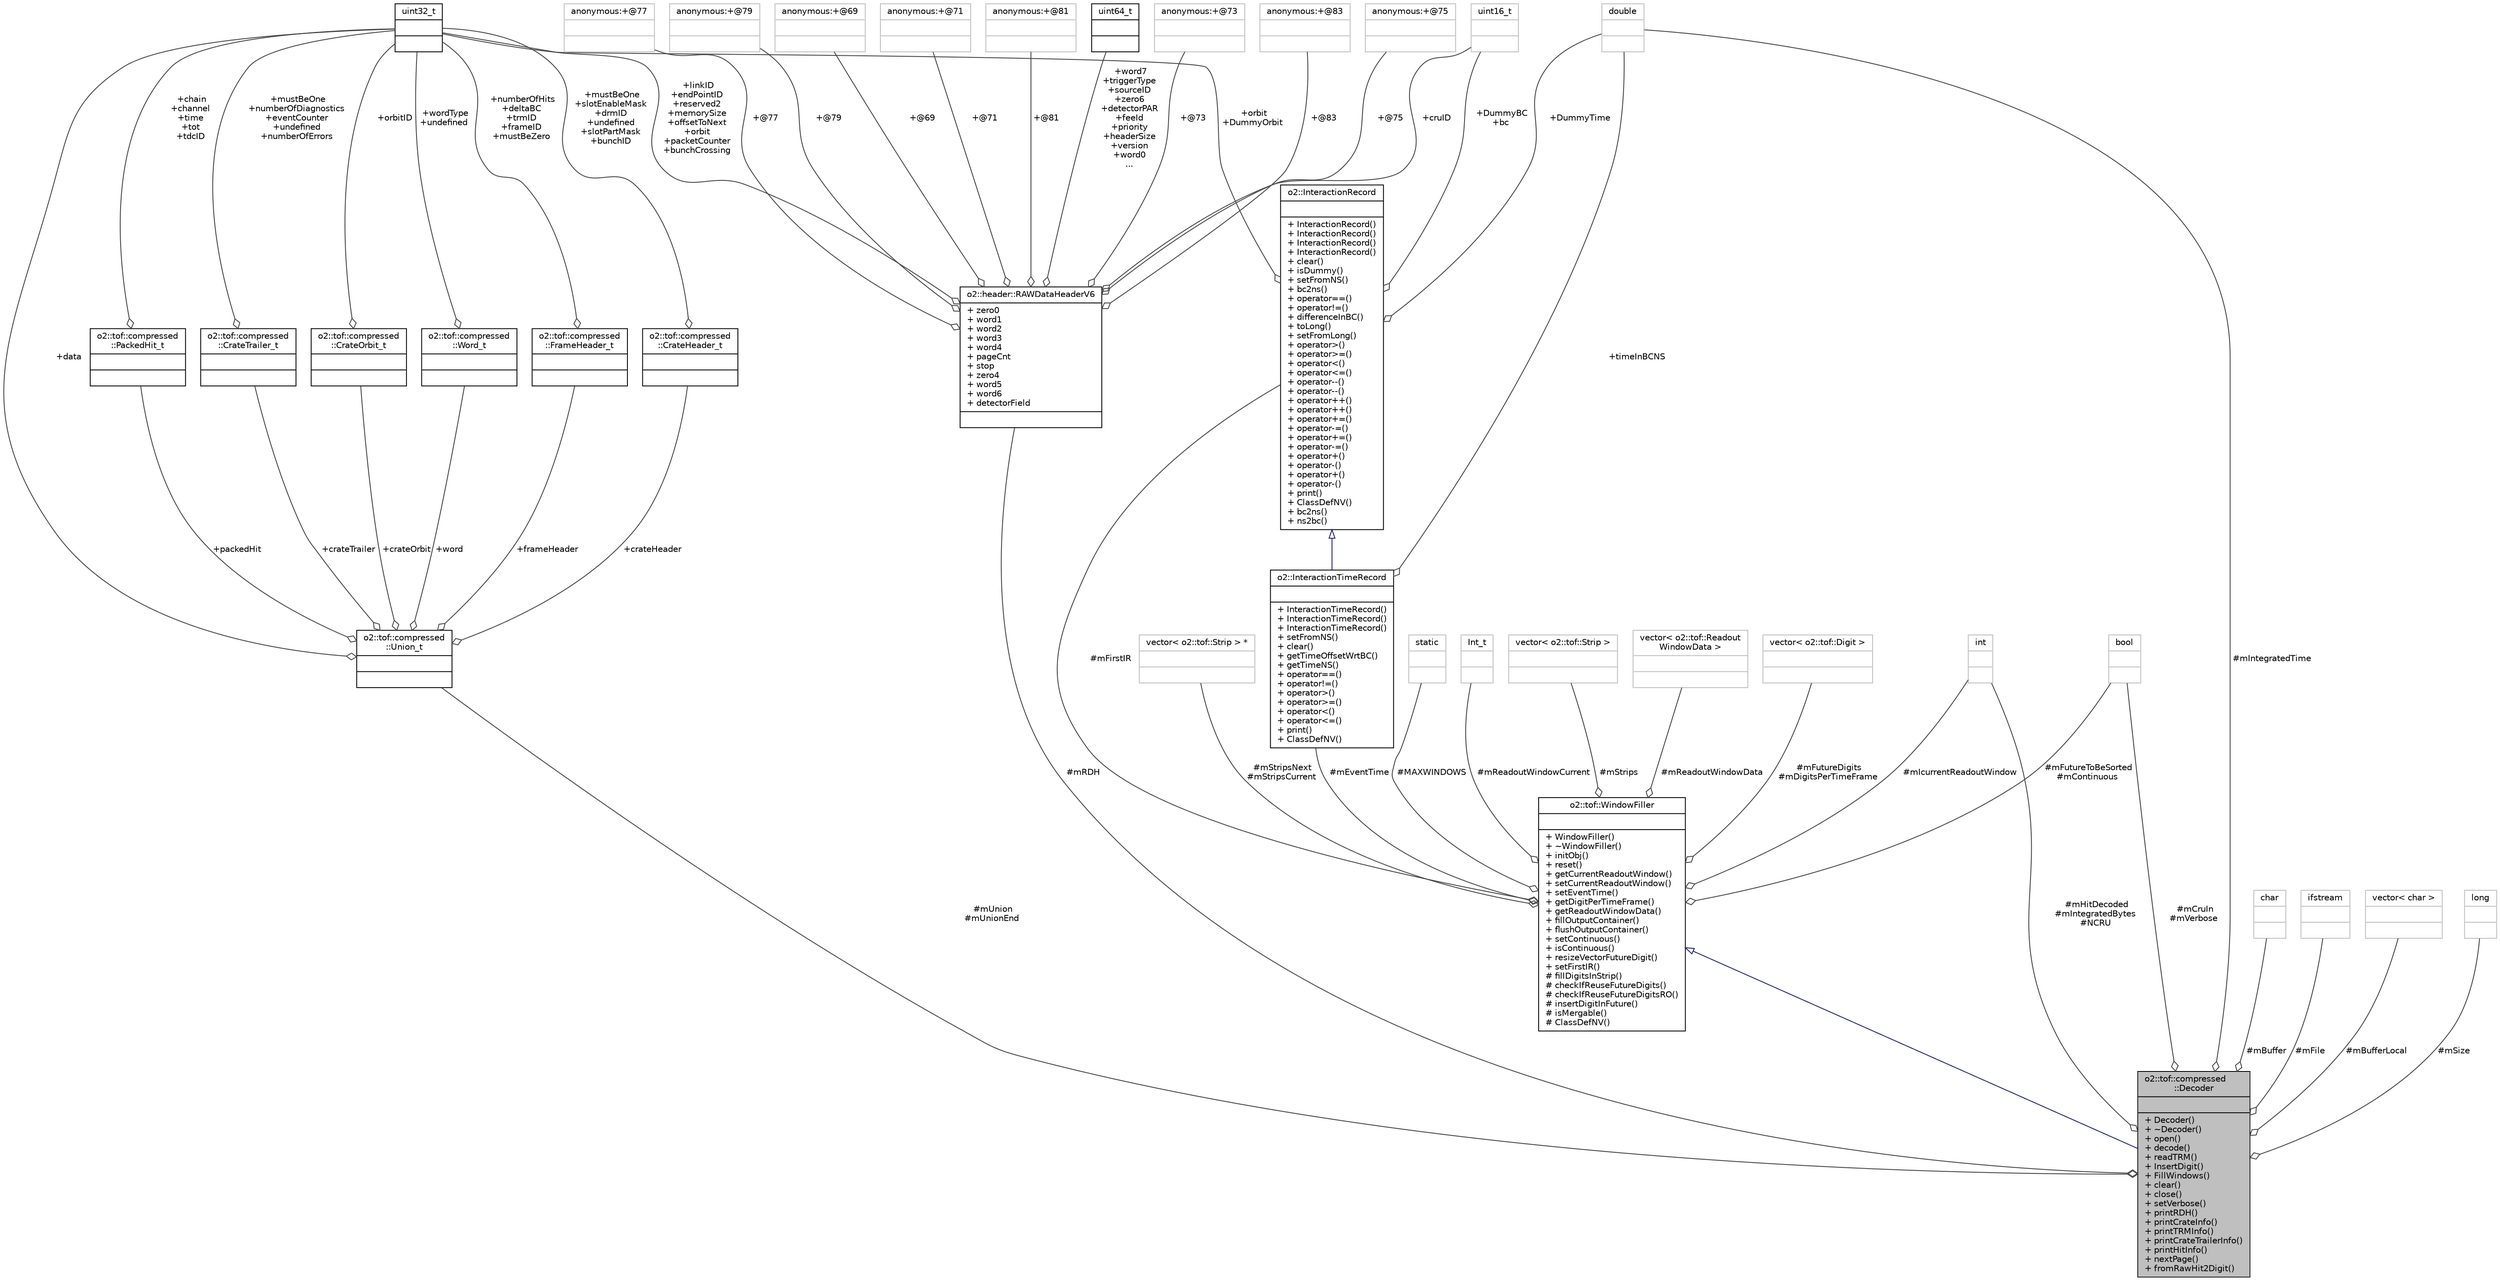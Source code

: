 digraph "o2::tof::compressed::Decoder"
{
 // INTERACTIVE_SVG=YES
  bgcolor="transparent";
  edge [fontname="Helvetica",fontsize="10",labelfontname="Helvetica",labelfontsize="10"];
  node [fontname="Helvetica",fontsize="10",shape=record];
  Node2 [label="{o2::tof::compressed\l::Decoder\n||+ Decoder()\l+ ~Decoder()\l+ open()\l+ decode()\l+ readTRM()\l+ InsertDigit()\l+ FillWindows()\l+ clear()\l+ close()\l+ setVerbose()\l+ printRDH()\l+ printCrateInfo()\l+ printTRMInfo()\l+ printCrateTrailerInfo()\l+ printHitInfo()\l+ nextPage()\l+ fromRawHit2Digit()\l}",height=0.2,width=0.4,color="black", fillcolor="grey75", style="filled", fontcolor="black"];
  Node3 -> Node2 [dir="back",color="midnightblue",fontsize="10",style="solid",arrowtail="onormal",fontname="Helvetica"];
  Node3 [label="{o2::tof::WindowFiller\n||+ WindowFiller()\l+ ~WindowFiller()\l+ initObj()\l+ reset()\l+ getCurrentReadoutWindow()\l+ setCurrentReadoutWindow()\l+ setEventTime()\l+ getDigitPerTimeFrame()\l+ getReadoutWindowData()\l+ fillOutputContainer()\l+ flushOutputContainer()\l+ setContinuous()\l+ isContinuous()\l+ resizeVectorFutureDigit()\l+ setFirstIR()\l# fillDigitsInStrip()\l# checkIfReuseFutureDigits()\l# checkIfReuseFutureDigitsRO()\l# insertDigitInFuture()\l# isMergable()\l# ClassDefNV()\l}",height=0.2,width=0.4,color="black",URL="$db/d26/classo2_1_1tof_1_1WindowFiller.html"];
  Node4 -> Node3 [color="grey25",fontsize="10",style="solid",label=" #mStripsNext\n#mStripsCurrent" ,arrowhead="odiamond",fontname="Helvetica"];
  Node4 [label="{vector\< o2::tof::Strip \> *\n||}",height=0.2,width=0.4,color="grey75"];
  Node5 -> Node3 [color="grey25",fontsize="10",style="solid",label=" #mFirstIR" ,arrowhead="odiamond",fontname="Helvetica"];
  Node5 [label="{o2::InteractionRecord\n||+ InteractionRecord()\l+ InteractionRecord()\l+ InteractionRecord()\l+ InteractionRecord()\l+ clear()\l+ isDummy()\l+ setFromNS()\l+ bc2ns()\l+ operator==()\l+ operator!=()\l+ differenceInBC()\l+ toLong()\l+ setFromLong()\l+ operator\>()\l+ operator\>=()\l+ operator\<()\l+ operator\<=()\l+ operator--()\l+ operator--()\l+ operator++()\l+ operator++()\l+ operator+=()\l+ operator-=()\l+ operator+=()\l+ operator-=()\l+ operator+()\l+ operator-()\l+ operator+()\l+ operator-()\l+ print()\l+ ClassDefNV()\l+ bc2ns()\l+ ns2bc()\l}",height=0.2,width=0.4,color="black",URL="$d1/d21/structo2_1_1InteractionRecord.html"];
  Node6 -> Node5 [color="grey25",fontsize="10",style="solid",label=" +DummyTime" ,arrowhead="odiamond",fontname="Helvetica"];
  Node6 [label="{double\n||}",height=0.2,width=0.4,color="grey75"];
  Node7 -> Node5 [color="grey25",fontsize="10",style="solid",label=" +DummyBC\n+bc" ,arrowhead="odiamond",fontname="Helvetica"];
  Node7 [label="{uint16_t\n||}",height=0.2,width=0.4,color="grey75"];
  Node8 -> Node5 [color="grey25",fontsize="10",style="solid",label=" +orbit\n+DummyOrbit" ,arrowhead="odiamond",fontname="Helvetica"];
  Node8 [label="{uint32_t\n||}",height=0.2,width=0.4,color="black",URL="$d3/d87/classuint32__t.html"];
  Node9 -> Node3 [color="grey25",fontsize="10",style="solid",label=" #mStrips" ,arrowhead="odiamond",fontname="Helvetica"];
  Node9 [label="{vector\< o2::tof::Strip \>\n||}",height=0.2,width=0.4,color="grey75"];
  Node10 -> Node3 [color="grey25",fontsize="10",style="solid",label=" #mReadoutWindowData" ,arrowhead="odiamond",fontname="Helvetica"];
  Node10 [label="{vector\< o2::tof::Readout\lWindowData \>\n||}",height=0.2,width=0.4,color="grey75"];
  Node11 -> Node3 [color="grey25",fontsize="10",style="solid",label=" #mFutureDigits\n#mDigitsPerTimeFrame" ,arrowhead="odiamond",fontname="Helvetica"];
  Node11 [label="{vector\< o2::tof::Digit \>\n||}",height=0.2,width=0.4,color="grey75"];
  Node12 -> Node3 [color="grey25",fontsize="10",style="solid",label=" #mIcurrentReadoutWindow" ,arrowhead="odiamond",fontname="Helvetica"];
  Node12 [label="{int\n||}",height=0.2,width=0.4,color="grey75"];
  Node13 -> Node3 [color="grey25",fontsize="10",style="solid",label=" #mFutureToBeSorted\n#mContinuous" ,arrowhead="odiamond",fontname="Helvetica"];
  Node13 [label="{bool\n||}",height=0.2,width=0.4,color="grey75"];
  Node14 -> Node3 [color="grey25",fontsize="10",style="solid",label=" #MAXWINDOWS" ,arrowhead="odiamond",fontname="Helvetica"];
  Node14 [label="{static\n||}",height=0.2,width=0.4,color="grey75"];
  Node15 -> Node3 [color="grey25",fontsize="10",style="solid",label=" #mReadoutWindowCurrent" ,arrowhead="odiamond",fontname="Helvetica"];
  Node15 [label="{Int_t\n||}",height=0.2,width=0.4,color="grey75"];
  Node16 -> Node3 [color="grey25",fontsize="10",style="solid",label=" #mEventTime" ,arrowhead="odiamond",fontname="Helvetica"];
  Node16 [label="{o2::InteractionTimeRecord\n||+ InteractionTimeRecord()\l+ InteractionTimeRecord()\l+ InteractionTimeRecord()\l+ setFromNS()\l+ clear()\l+ getTimeOffsetWrtBC()\l+ getTimeNS()\l+ operator==()\l+ operator!=()\l+ operator\>()\l+ operator\>=()\l+ operator\<()\l+ operator\<=()\l+ print()\l+ ClassDefNV()\l}",height=0.2,width=0.4,color="black",URL="$d8/d98/structo2_1_1InteractionTimeRecord.html"];
  Node5 -> Node16 [dir="back",color="midnightblue",fontsize="10",style="solid",arrowtail="onormal",fontname="Helvetica"];
  Node6 -> Node16 [color="grey25",fontsize="10",style="solid",label=" +timeInBCNS" ,arrowhead="odiamond",fontname="Helvetica"];
  Node17 -> Node2 [color="grey25",fontsize="10",style="solid",label=" #mRDH" ,arrowhead="odiamond",fontname="Helvetica"];
  Node17 [label="{o2::header::RAWDataHeaderV6\n|+ zero0\l+ word1\l+ word2\l+ word3\l+ word4\l+ pageCnt\l+ stop\l+ zero4\l+ word5\l+ word6\l+ detectorField\l|}",height=0.2,width=0.4,color="black",URL="$d5/d06/structo2_1_1header_1_1RAWDataHeaderV6.html"];
  Node18 -> Node17 [color="grey25",fontsize="10",style="solid",label=" +@71" ,arrowhead="odiamond",fontname="Helvetica"];
  Node18 [label="{anonymous:+@71\n||}",height=0.2,width=0.4,color="grey75"];
  Node19 -> Node17 [color="grey25",fontsize="10",style="solid",label=" +@81" ,arrowhead="odiamond",fontname="Helvetica"];
  Node19 [label="{anonymous:+@81\n||}",height=0.2,width=0.4,color="grey75"];
  Node20 -> Node17 [color="grey25",fontsize="10",style="solid",label=" +word7\n+triggerType\n+sourceID\n+zero6\n+detectorPAR\n+feeId\n+priority\n+headerSize\n+version\n+word0\n..." ,arrowhead="odiamond",fontname="Helvetica"];
  Node20 [label="{uint64_t\n||}",height=0.2,width=0.4,color="black",URL="$d6/d30/classuint64__t.html"];
  Node21 -> Node17 [color="grey25",fontsize="10",style="solid",label=" +@73" ,arrowhead="odiamond",fontname="Helvetica"];
  Node21 [label="{anonymous:+@73\n||}",height=0.2,width=0.4,color="grey75"];
  Node7 -> Node17 [color="grey25",fontsize="10",style="solid",label=" +cruID" ,arrowhead="odiamond",fontname="Helvetica"];
  Node22 -> Node17 [color="grey25",fontsize="10",style="solid",label=" +@83" ,arrowhead="odiamond",fontname="Helvetica"];
  Node22 [label="{anonymous:+@83\n||}",height=0.2,width=0.4,color="grey75"];
  Node23 -> Node17 [color="grey25",fontsize="10",style="solid",label=" +@75" ,arrowhead="odiamond",fontname="Helvetica"];
  Node23 [label="{anonymous:+@75\n||}",height=0.2,width=0.4,color="grey75"];
  Node24 -> Node17 [color="grey25",fontsize="10",style="solid",label=" +@77" ,arrowhead="odiamond",fontname="Helvetica"];
  Node24 [label="{anonymous:+@77\n||}",height=0.2,width=0.4,color="grey75"];
  Node8 -> Node17 [color="grey25",fontsize="10",style="solid",label=" +linkID\n+endPointID\n+reserved2\n+memorySize\n+offsetToNext\n+orbit\n+packetCounter\n+bunchCrossing" ,arrowhead="odiamond",fontname="Helvetica"];
  Node25 -> Node17 [color="grey25",fontsize="10",style="solid",label=" +@79" ,arrowhead="odiamond",fontname="Helvetica"];
  Node25 [label="{anonymous:+@79\n||}",height=0.2,width=0.4,color="grey75"];
  Node26 -> Node17 [color="grey25",fontsize="10",style="solid",label=" +@69" ,arrowhead="odiamond",fontname="Helvetica"];
  Node26 [label="{anonymous:+@69\n||}",height=0.2,width=0.4,color="grey75"];
  Node6 -> Node2 [color="grey25",fontsize="10",style="solid",label=" #mIntegratedTime" ,arrowhead="odiamond",fontname="Helvetica"];
  Node27 -> Node2 [color="grey25",fontsize="10",style="solid",label=" #mUnion\n#mUnionEnd" ,arrowhead="odiamond",fontname="Helvetica"];
  Node27 [label="{o2::tof::compressed\l::Union_t\n||}",height=0.2,width=0.4,color="black",URL="$df/dd7/uniono2_1_1tof_1_1compressed_1_1Union__t.html"];
  Node28 -> Node27 [color="grey25",fontsize="10",style="solid",label=" +packedHit" ,arrowhead="odiamond",fontname="Helvetica"];
  Node28 [label="{o2::tof::compressed\l::PackedHit_t\n||}",height=0.2,width=0.4,color="black",URL="$df/d87/structo2_1_1tof_1_1compressed_1_1PackedHit__t.html"];
  Node8 -> Node28 [color="grey25",fontsize="10",style="solid",label=" +chain\n+channel\n+time\n+tot\n+tdcID" ,arrowhead="odiamond",fontname="Helvetica"];
  Node29 -> Node27 [color="grey25",fontsize="10",style="solid",label=" +crateTrailer" ,arrowhead="odiamond",fontname="Helvetica"];
  Node29 [label="{o2::tof::compressed\l::CrateTrailer_t\n||}",height=0.2,width=0.4,color="black",URL="$dc/d31/structo2_1_1tof_1_1compressed_1_1CrateTrailer__t.html"];
  Node8 -> Node29 [color="grey25",fontsize="10",style="solid",label=" +mustBeOne\n+numberOfDiagnostics\n+eventCounter\n+undefined\n+numberOfErrors" ,arrowhead="odiamond",fontname="Helvetica"];
  Node30 -> Node27 [color="grey25",fontsize="10",style="solid",label=" +crateOrbit" ,arrowhead="odiamond",fontname="Helvetica"];
  Node30 [label="{o2::tof::compressed\l::CrateOrbit_t\n||}",height=0.2,width=0.4,color="black",URL="$d0/df7/structo2_1_1tof_1_1compressed_1_1CrateOrbit__t.html"];
  Node8 -> Node30 [color="grey25",fontsize="10",style="solid",label=" +orbitID" ,arrowhead="odiamond",fontname="Helvetica"];
  Node31 -> Node27 [color="grey25",fontsize="10",style="solid",label=" +word" ,arrowhead="odiamond",fontname="Helvetica"];
  Node31 [label="{o2::tof::compressed\l::Word_t\n||}",height=0.2,width=0.4,color="black",URL="$d5/d0d/structo2_1_1tof_1_1compressed_1_1Word__t.html"];
  Node8 -> Node31 [color="grey25",fontsize="10",style="solid",label=" +wordType\n+undefined" ,arrowhead="odiamond",fontname="Helvetica"];
  Node8 -> Node27 [color="grey25",fontsize="10",style="solid",label=" +data" ,arrowhead="odiamond",fontname="Helvetica"];
  Node32 -> Node27 [color="grey25",fontsize="10",style="solid",label=" +frameHeader" ,arrowhead="odiamond",fontname="Helvetica"];
  Node32 [label="{o2::tof::compressed\l::FrameHeader_t\n||}",height=0.2,width=0.4,color="black",URL="$df/d7e/structo2_1_1tof_1_1compressed_1_1FrameHeader__t.html"];
  Node8 -> Node32 [color="grey25",fontsize="10",style="solid",label=" +numberOfHits\n+deltaBC\n+trmID\n+frameID\n+mustBeZero" ,arrowhead="odiamond",fontname="Helvetica"];
  Node33 -> Node27 [color="grey25",fontsize="10",style="solid",label=" +crateHeader" ,arrowhead="odiamond",fontname="Helvetica"];
  Node33 [label="{o2::tof::compressed\l::CrateHeader_t\n||}",height=0.2,width=0.4,color="black",URL="$d5/da4/structo2_1_1tof_1_1compressed_1_1CrateHeader__t.html"];
  Node8 -> Node33 [color="grey25",fontsize="10",style="solid",label=" +mustBeOne\n+slotEnableMask\n+drmID\n+undefined\n+slotPartMask\n+bunchID" ,arrowhead="odiamond",fontname="Helvetica"];
  Node34 -> Node2 [color="grey25",fontsize="10",style="solid",label=" #mBuffer" ,arrowhead="odiamond",fontname="Helvetica"];
  Node34 [label="{char\n||}",height=0.2,width=0.4,color="grey75"];
  Node35 -> Node2 [color="grey25",fontsize="10",style="solid",label=" #mFile" ,arrowhead="odiamond",fontname="Helvetica"];
  Node35 [label="{ifstream\n||}",height=0.2,width=0.4,color="grey75"];
  Node36 -> Node2 [color="grey25",fontsize="10",style="solid",label=" #mBufferLocal" ,arrowhead="odiamond",fontname="Helvetica"];
  Node36 [label="{vector\< char \>\n||}",height=0.2,width=0.4,color="grey75"];
  Node12 -> Node2 [color="grey25",fontsize="10",style="solid",label=" #mHitDecoded\n#mIntegratedBytes\n#NCRU" ,arrowhead="odiamond",fontname="Helvetica"];
  Node13 -> Node2 [color="grey25",fontsize="10",style="solid",label=" #mCruIn\n#mVerbose" ,arrowhead="odiamond",fontname="Helvetica"];
  Node37 -> Node2 [color="grey25",fontsize="10",style="solid",label=" #mSize" ,arrowhead="odiamond",fontname="Helvetica"];
  Node37 [label="{long\n||}",height=0.2,width=0.4,color="grey75"];
}
